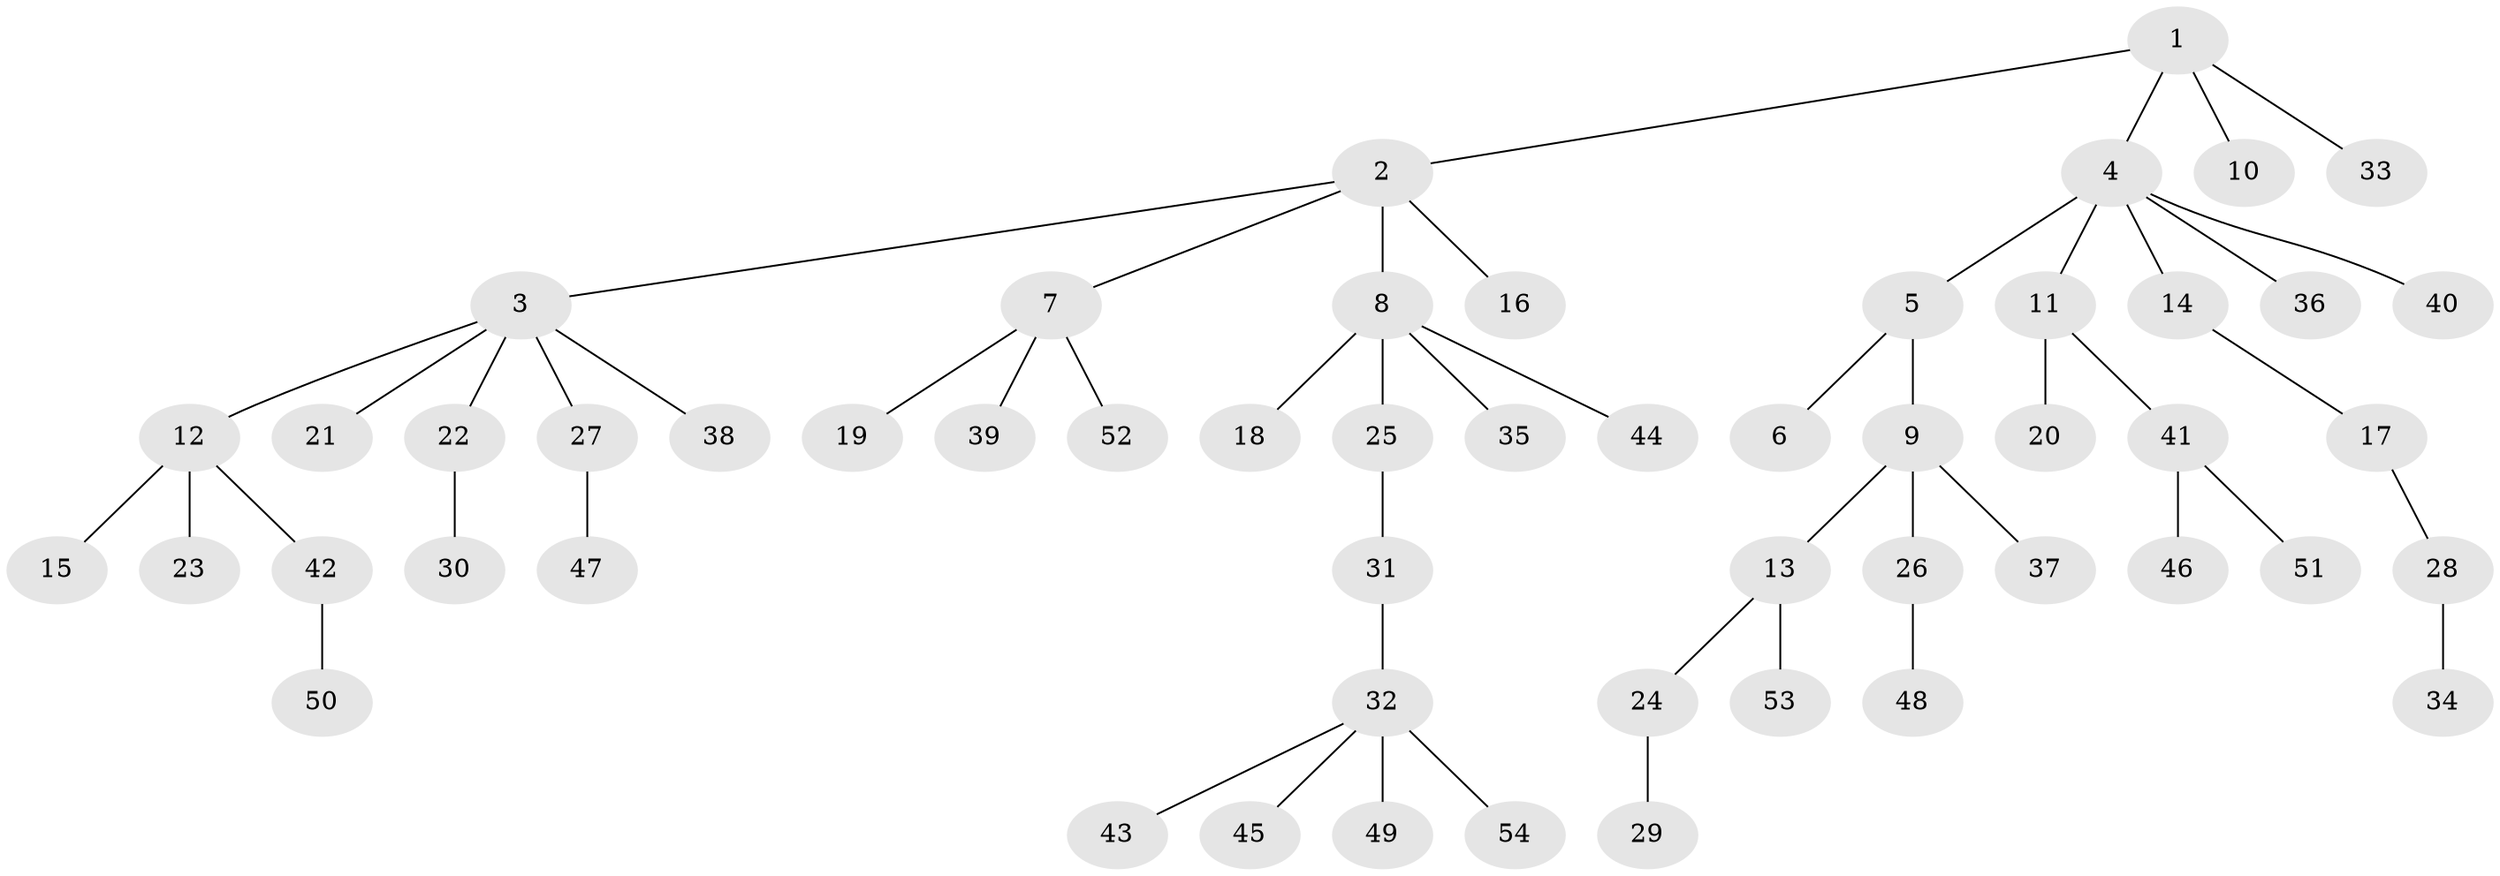 // coarse degree distribution, {4: 0.07894736842105263, 5: 0.07894736842105263, 2: 0.23684210526315788, 3: 0.07894736842105263, 1: 0.5263157894736842}
// Generated by graph-tools (version 1.1) at 2025/51/03/04/25 22:51:58]
// undirected, 54 vertices, 53 edges
graph export_dot {
  node [color=gray90,style=filled];
  1;
  2;
  3;
  4;
  5;
  6;
  7;
  8;
  9;
  10;
  11;
  12;
  13;
  14;
  15;
  16;
  17;
  18;
  19;
  20;
  21;
  22;
  23;
  24;
  25;
  26;
  27;
  28;
  29;
  30;
  31;
  32;
  33;
  34;
  35;
  36;
  37;
  38;
  39;
  40;
  41;
  42;
  43;
  44;
  45;
  46;
  47;
  48;
  49;
  50;
  51;
  52;
  53;
  54;
  1 -- 2;
  1 -- 4;
  1 -- 10;
  1 -- 33;
  2 -- 3;
  2 -- 7;
  2 -- 8;
  2 -- 16;
  3 -- 12;
  3 -- 21;
  3 -- 22;
  3 -- 27;
  3 -- 38;
  4 -- 5;
  4 -- 11;
  4 -- 14;
  4 -- 36;
  4 -- 40;
  5 -- 6;
  5 -- 9;
  7 -- 19;
  7 -- 39;
  7 -- 52;
  8 -- 18;
  8 -- 25;
  8 -- 35;
  8 -- 44;
  9 -- 13;
  9 -- 26;
  9 -- 37;
  11 -- 20;
  11 -- 41;
  12 -- 15;
  12 -- 23;
  12 -- 42;
  13 -- 24;
  13 -- 53;
  14 -- 17;
  17 -- 28;
  22 -- 30;
  24 -- 29;
  25 -- 31;
  26 -- 48;
  27 -- 47;
  28 -- 34;
  31 -- 32;
  32 -- 43;
  32 -- 45;
  32 -- 49;
  32 -- 54;
  41 -- 46;
  41 -- 51;
  42 -- 50;
}
